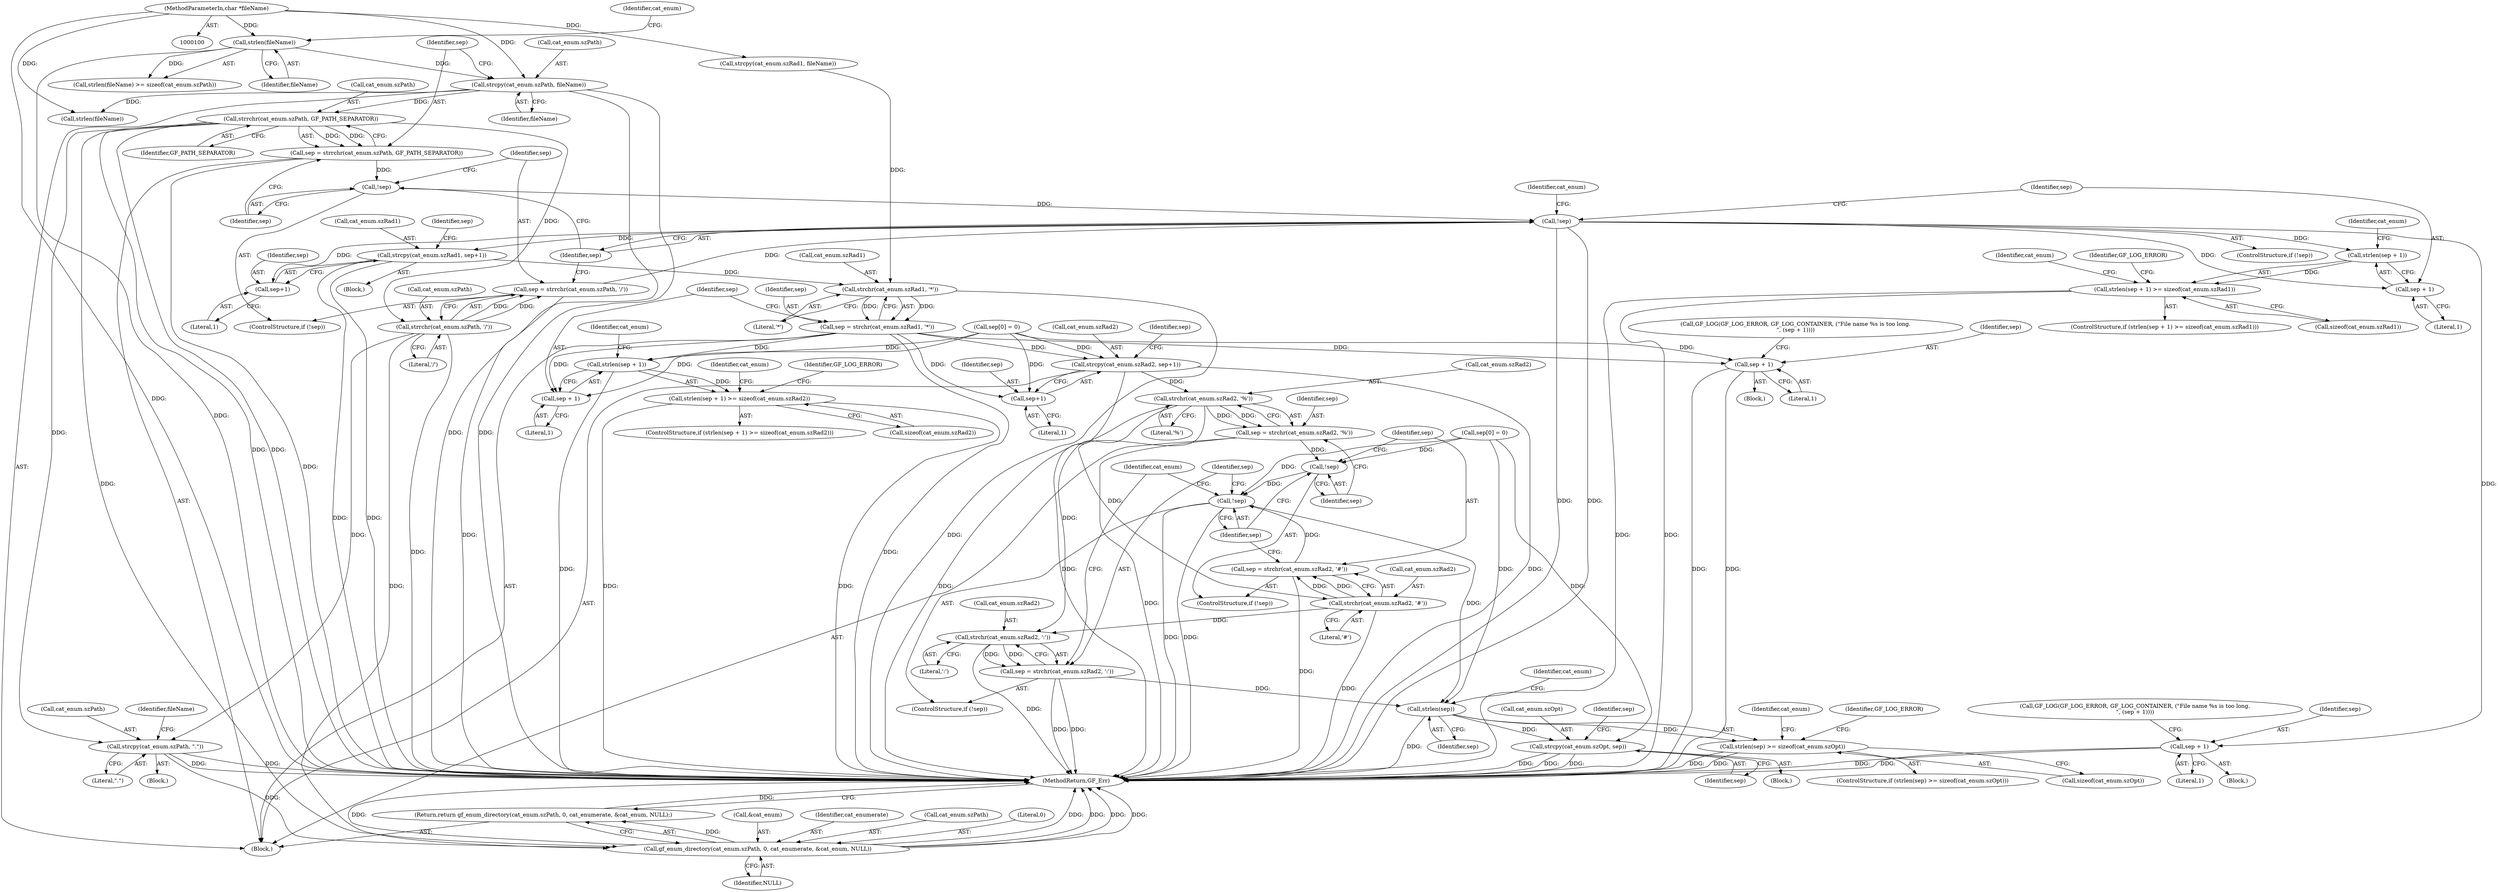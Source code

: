 digraph "0_gpac_35ab4475a7df9b2a4bcab235e379c0c3ec543658@API" {
"1000177" [label="(Call,strrchr(cat_enum.szPath, GF_PATH_SEPARATOR))"];
"1000170" [label="(Call,strcpy(cat_enum.szPath, fileName))"];
"1000155" [label="(Call,strlen(fileName))"];
"1000102" [label="(MethodParameterIn,char *fileName)"];
"1000175" [label="(Call,sep = strrchr(cat_enum.szPath, GF_PATH_SEPARATOR))"];
"1000183" [label="(Call,!sep)"];
"1000193" [label="(Call,!sep)"];
"1000227" [label="(Call,strlen(sep + 1))"];
"1000226" [label="(Call,strlen(sep + 1) >= sizeof(cat_enum.szRad1))"];
"1000228" [label="(Call,sep + 1)"];
"1000241" [label="(Call,sep + 1)"];
"1000246" [label="(Call,strcpy(cat_enum.szRad1, sep+1))"];
"1000260" [label="(Call,strchr(cat_enum.szRad1, '*'))"];
"1000258" [label="(Call,sep = strchr(cat_enum.szRad1, '*'))"];
"1000267" [label="(Call,strlen(sep + 1))"];
"1000266" [label="(Call,strlen(sep + 1) >= sizeof(cat_enum.szRad2))"];
"1000268" [label="(Call,sep + 1)"];
"1000281" [label="(Call,sep + 1)"];
"1000286" [label="(Call,strcpy(cat_enum.szRad2, sep+1))"];
"1000300" [label="(Call,strchr(cat_enum.szRad2, '%'))"];
"1000298" [label="(Call,sep = strchr(cat_enum.szRad2, '%'))"];
"1000306" [label="(Call,!sep)"];
"1000316" [label="(Call,!sep)"];
"1000335" [label="(Call,strlen(sep))"];
"1000334" [label="(Call,strlen(sep) >= sizeof(cat_enum.szOpt))"];
"1000350" [label="(Call,strcpy(cat_enum.szOpt, sep))"];
"1000310" [label="(Call,strchr(cat_enum.szRad2, '#'))"];
"1000308" [label="(Call,sep = strchr(cat_enum.szRad2, '#'))"];
"1000320" [label="(Call,strchr(cat_enum.szRad2, ':'))"];
"1000318" [label="(Call,sep = strchr(cat_enum.szRad2, ':'))"];
"1000290" [label="(Call,sep+1)"];
"1000250" [label="(Call,sep+1)"];
"1000187" [label="(Call,strrchr(cat_enum.szPath, '/'))"];
"1000185" [label="(Call,sep = strrchr(cat_enum.szPath, '/'))"];
"1000196" [label="(Call,strcpy(cat_enum.szPath, \".\"))"];
"1000361" [label="(Call,gf_enum_directory(cat_enum.szPath, 0, cat_enumerate, &cat_enum, NULL))"];
"1000360" [label="(Return,return gf_enum_directory(cat_enum.szPath, 0, cat_enumerate, &cat_enum, NULL);)"];
"1000287" [label="(Call,cat_enum.szRad2)"];
"1000333" [label="(ControlStructure,if (strlen(sep) >= sizeof(cat_enum.szOpt)))"];
"1000195" [label="(Block,)"];
"1000227" [label="(Call,strlen(sep + 1))"];
"1000316" [label="(Call,!sep)"];
"1000315" [label="(ControlStructure,if (!sep))"];
"1000185" [label="(Call,sep = strrchr(cat_enum.szPath, '/'))"];
"1000351" [label="(Call,cat_enum.szOpt)"];
"1000369" [label="(Identifier,NULL)"];
"1000110" [label="(Block,)"];
"1000155" [label="(Call,strlen(fileName))"];
"1000320" [label="(Call,strchr(cat_enum.szRad2, ':'))"];
"1000293" [label="(Call,sep[0] = 0)"];
"1000218" [label="(Call,strcpy(cat_enum.szRad1, fileName))"];
"1000307" [label="(Identifier,sep)"];
"1000354" [label="(Identifier,sep)"];
"1000317" [label="(Identifier,sep)"];
"1000259" [label="(Identifier,sep)"];
"1000357" [label="(Identifier,sep)"];
"1000186" [label="(Identifier,sep)"];
"1000334" [label="(Call,strlen(sep) >= sizeof(cat_enum.szOpt))"];
"1000177" [label="(Call,strrchr(cat_enum.szPath, GF_PATH_SEPARATOR))"];
"1000276" [label="(Call,GF_LOG(GF_LOG_ERROR, GF_LOG_CONTAINER, (\"File name %s is too long.\n\", (sep + 1))))"];
"1000281" [label="(Call,sep + 1)"];
"1000305" [label="(ControlStructure,if (!sep))"];
"1000295" [label="(Identifier,sep)"];
"1000204" [label="(Identifier,fileName)"];
"1000248" [label="(Identifier,cat_enum)"];
"1000290" [label="(Call,sep+1)"];
"1000291" [label="(Identifier,sep)"];
"1000273" [label="(Identifier,cat_enum)"];
"1000350" [label="(Call,strcpy(cat_enum.szOpt, sep))"];
"1000191" [label="(Literal,'/')"];
"1000251" [label="(Identifier,sep)"];
"1000300" [label="(Call,strchr(cat_enum.szRad2, '%'))"];
"1000154" [label="(Call,strlen(fileName) >= sizeof(cat_enum.szPath))"];
"1000336" [label="(Identifier,sep)"];
"1000193" [label="(Call,!sep)"];
"1000321" [label="(Call,cat_enum.szRad2)"];
"1000176" [label="(Identifier,sep)"];
"1000182" [label="(ControlStructure,if (!sep))"];
"1000203" [label="(Call,strlen(fileName))"];
"1000253" [label="(Call,sep[0] = 0)"];
"1000361" [label="(Call,gf_enum_directory(cat_enum.szPath, 0, cat_enumerate, &cat_enum, NULL))"];
"1000236" [label="(Call,GF_LOG(GF_LOG_ERROR, GF_LOG_CONTAINER, (\"File name %s is too long.\n\", (sep + 1))))"];
"1000367" [label="(Call,&cat_enum)"];
"1000171" [label="(Call,cat_enum.szPath)"];
"1000225" [label="(ControlStructure,if (strlen(sep + 1) >= sizeof(cat_enum.szRad1)))"];
"1000366" [label="(Identifier,cat_enumerate)"];
"1000187" [label="(Call,strrchr(cat_enum.szPath, '/'))"];
"1000200" [label="(Literal,\".\")"];
"1000299" [label="(Identifier,sep)"];
"1000267" [label="(Call,strlen(sep + 1))"];
"1000288" [label="(Identifier,cat_enum)"];
"1000337" [label="(Call,sizeof(cat_enum.szOpt))"];
"1000250" [label="(Call,sep+1)"];
"1000352" [label="(Identifier,cat_enum)"];
"1000370" [label="(MethodReturn,GF_Err)"];
"1000255" [label="(Identifier,sep)"];
"1000194" [label="(Identifier,sep)"];
"1000102" [label="(MethodParameterIn,char *fileName)"];
"1000314" [label="(Literal,'#')"];
"1000188" [label="(Call,cat_enum.szPath)"];
"1000197" [label="(Call,cat_enum.szPath)"];
"1000339" [label="(Identifier,cat_enum)"];
"1000268" [label="(Call,sep + 1)"];
"1000306" [label="(Call,!sep)"];
"1000362" [label="(Call,cat_enum.szPath)"];
"1000301" [label="(Call,cat_enum.szRad2)"];
"1000298" [label="(Call,sep = strchr(cat_enum.szRad2, '%'))"];
"1000226" [label="(Call,strlen(sep + 1) >= sizeof(cat_enum.szRad1))"];
"1000327" [label="(Identifier,cat_enum)"];
"1000170" [label="(Call,strcpy(cat_enum.szPath, fileName))"];
"1000233" [label="(Identifier,cat_enum)"];
"1000237" [label="(Identifier,GF_LOG_ERROR)"];
"1000159" [label="(Identifier,cat_enum)"];
"1000277" [label="(Identifier,GF_LOG_ERROR)"];
"1000192" [label="(ControlStructure,if (!sep))"];
"1000241" [label="(Call,sep + 1)"];
"1000265" [label="(ControlStructure,if (strlen(sep + 1) >= sizeof(cat_enum.szRad2)))"];
"1000252" [label="(Literal,1)"];
"1000181" [label="(Identifier,GF_PATH_SEPARATOR)"];
"1000243" [label="(Literal,1)"];
"1000335" [label="(Call,strlen(sep))"];
"1000319" [label="(Identifier,sep)"];
"1000198" [label="(Identifier,cat_enum)"];
"1000231" [label="(Call,sizeof(cat_enum.szRad1))"];
"1000343" [label="(Identifier,GF_LOG_ERROR)"];
"1000286" [label="(Call,strcpy(cat_enum.szRad2, sep+1))"];
"1000230" [label="(Literal,1)"];
"1000279" [label="(Block,)"];
"1000282" [label="(Identifier,sep)"];
"1000260" [label="(Call,strchr(cat_enum.szRad1, '*'))"];
"1000269" [label="(Identifier,sep)"];
"1000228" [label="(Call,sep + 1)"];
"1000246" [label="(Call,strcpy(cat_enum.szRad1, sep+1))"];
"1000309" [label="(Identifier,sep)"];
"1000261" [label="(Call,cat_enum.szRad1)"];
"1000175" [label="(Call,sep = strrchr(cat_enum.szPath, GF_PATH_SEPARATOR))"];
"1000318" [label="(Call,sep = strchr(cat_enum.szRad2, ':'))"];
"1000229" [label="(Identifier,sep)"];
"1000365" [label="(Literal,0)"];
"1000196" [label="(Call,strcpy(cat_enum.szPath, \".\"))"];
"1000224" [label="(Block,)"];
"1000271" [label="(Call,sizeof(cat_enum.szRad2))"];
"1000174" [label="(Identifier,fileName)"];
"1000360" [label="(Return,return gf_enum_directory(cat_enum.szPath, 0, cat_enumerate, &cat_enum, NULL);)"];
"1000311" [label="(Call,cat_enum.szRad2)"];
"1000270" [label="(Literal,1)"];
"1000239" [label="(Block,)"];
"1000178" [label="(Call,cat_enum.szPath)"];
"1000308" [label="(Call,sep = strchr(cat_enum.szRad2, '#'))"];
"1000324" [label="(Literal,':')"];
"1000242" [label="(Identifier,sep)"];
"1000264" [label="(Literal,'*')"];
"1000258" [label="(Call,sep = strchr(cat_enum.szRad1, '*'))"];
"1000292" [label="(Literal,1)"];
"1000310" [label="(Call,strchr(cat_enum.szRad2, '#'))"];
"1000332" [label="(Block,)"];
"1000156" [label="(Identifier,fileName)"];
"1000304" [label="(Literal,'%')"];
"1000247" [label="(Call,cat_enum.szRad1)"];
"1000266" [label="(Call,strlen(sep + 1) >= sizeof(cat_enum.szRad2))"];
"1000283" [label="(Literal,1)"];
"1000184" [label="(Identifier,sep)"];
"1000183" [label="(Call,!sep)"];
"1000177" -> "1000175"  [label="AST: "];
"1000177" -> "1000181"  [label="CFG: "];
"1000178" -> "1000177"  [label="AST: "];
"1000181" -> "1000177"  [label="AST: "];
"1000175" -> "1000177"  [label="CFG: "];
"1000177" -> "1000370"  [label="DDG: "];
"1000177" -> "1000370"  [label="DDG: "];
"1000177" -> "1000175"  [label="DDG: "];
"1000177" -> "1000175"  [label="DDG: "];
"1000170" -> "1000177"  [label="DDG: "];
"1000177" -> "1000187"  [label="DDG: "];
"1000177" -> "1000196"  [label="DDG: "];
"1000177" -> "1000361"  [label="DDG: "];
"1000170" -> "1000110"  [label="AST: "];
"1000170" -> "1000174"  [label="CFG: "];
"1000171" -> "1000170"  [label="AST: "];
"1000174" -> "1000170"  [label="AST: "];
"1000176" -> "1000170"  [label="CFG: "];
"1000170" -> "1000370"  [label="DDG: "];
"1000170" -> "1000370"  [label="DDG: "];
"1000155" -> "1000170"  [label="DDG: "];
"1000102" -> "1000170"  [label="DDG: "];
"1000170" -> "1000203"  [label="DDG: "];
"1000155" -> "1000154"  [label="AST: "];
"1000155" -> "1000156"  [label="CFG: "];
"1000156" -> "1000155"  [label="AST: "];
"1000159" -> "1000155"  [label="CFG: "];
"1000155" -> "1000370"  [label="DDG: "];
"1000155" -> "1000154"  [label="DDG: "];
"1000102" -> "1000155"  [label="DDG: "];
"1000102" -> "1000100"  [label="AST: "];
"1000102" -> "1000370"  [label="DDG: "];
"1000102" -> "1000203"  [label="DDG: "];
"1000102" -> "1000218"  [label="DDG: "];
"1000175" -> "1000110"  [label="AST: "];
"1000176" -> "1000175"  [label="AST: "];
"1000184" -> "1000175"  [label="CFG: "];
"1000175" -> "1000370"  [label="DDG: "];
"1000175" -> "1000183"  [label="DDG: "];
"1000183" -> "1000182"  [label="AST: "];
"1000183" -> "1000184"  [label="CFG: "];
"1000184" -> "1000183"  [label="AST: "];
"1000186" -> "1000183"  [label="CFG: "];
"1000194" -> "1000183"  [label="CFG: "];
"1000183" -> "1000193"  [label="DDG: "];
"1000193" -> "1000192"  [label="AST: "];
"1000193" -> "1000194"  [label="CFG: "];
"1000194" -> "1000193"  [label="AST: "];
"1000198" -> "1000193"  [label="CFG: "];
"1000229" -> "1000193"  [label="CFG: "];
"1000193" -> "1000370"  [label="DDG: "];
"1000193" -> "1000370"  [label="DDG: "];
"1000185" -> "1000193"  [label="DDG: "];
"1000193" -> "1000227"  [label="DDG: "];
"1000193" -> "1000228"  [label="DDG: "];
"1000193" -> "1000241"  [label="DDG: "];
"1000193" -> "1000246"  [label="DDG: "];
"1000193" -> "1000250"  [label="DDG: "];
"1000227" -> "1000226"  [label="AST: "];
"1000227" -> "1000228"  [label="CFG: "];
"1000228" -> "1000227"  [label="AST: "];
"1000233" -> "1000227"  [label="CFG: "];
"1000227" -> "1000226"  [label="DDG: "];
"1000226" -> "1000225"  [label="AST: "];
"1000226" -> "1000231"  [label="CFG: "];
"1000231" -> "1000226"  [label="AST: "];
"1000237" -> "1000226"  [label="CFG: "];
"1000248" -> "1000226"  [label="CFG: "];
"1000226" -> "1000370"  [label="DDG: "];
"1000226" -> "1000370"  [label="DDG: "];
"1000228" -> "1000230"  [label="CFG: "];
"1000229" -> "1000228"  [label="AST: "];
"1000230" -> "1000228"  [label="AST: "];
"1000241" -> "1000239"  [label="AST: "];
"1000241" -> "1000243"  [label="CFG: "];
"1000242" -> "1000241"  [label="AST: "];
"1000243" -> "1000241"  [label="AST: "];
"1000236" -> "1000241"  [label="CFG: "];
"1000241" -> "1000370"  [label="DDG: "];
"1000241" -> "1000370"  [label="DDG: "];
"1000246" -> "1000224"  [label="AST: "];
"1000246" -> "1000250"  [label="CFG: "];
"1000247" -> "1000246"  [label="AST: "];
"1000250" -> "1000246"  [label="AST: "];
"1000255" -> "1000246"  [label="CFG: "];
"1000246" -> "1000370"  [label="DDG: "];
"1000246" -> "1000370"  [label="DDG: "];
"1000246" -> "1000260"  [label="DDG: "];
"1000260" -> "1000258"  [label="AST: "];
"1000260" -> "1000264"  [label="CFG: "];
"1000261" -> "1000260"  [label="AST: "];
"1000264" -> "1000260"  [label="AST: "];
"1000258" -> "1000260"  [label="CFG: "];
"1000260" -> "1000370"  [label="DDG: "];
"1000260" -> "1000258"  [label="DDG: "];
"1000260" -> "1000258"  [label="DDG: "];
"1000218" -> "1000260"  [label="DDG: "];
"1000258" -> "1000110"  [label="AST: "];
"1000259" -> "1000258"  [label="AST: "];
"1000269" -> "1000258"  [label="CFG: "];
"1000258" -> "1000370"  [label="DDG: "];
"1000258" -> "1000267"  [label="DDG: "];
"1000258" -> "1000268"  [label="DDG: "];
"1000258" -> "1000281"  [label="DDG: "];
"1000258" -> "1000286"  [label="DDG: "];
"1000258" -> "1000290"  [label="DDG: "];
"1000267" -> "1000266"  [label="AST: "];
"1000267" -> "1000268"  [label="CFG: "];
"1000268" -> "1000267"  [label="AST: "];
"1000273" -> "1000267"  [label="CFG: "];
"1000267" -> "1000370"  [label="DDG: "];
"1000267" -> "1000266"  [label="DDG: "];
"1000253" -> "1000267"  [label="DDG: "];
"1000266" -> "1000265"  [label="AST: "];
"1000266" -> "1000271"  [label="CFG: "];
"1000271" -> "1000266"  [label="AST: "];
"1000277" -> "1000266"  [label="CFG: "];
"1000288" -> "1000266"  [label="CFG: "];
"1000266" -> "1000370"  [label="DDG: "];
"1000266" -> "1000370"  [label="DDG: "];
"1000268" -> "1000270"  [label="CFG: "];
"1000269" -> "1000268"  [label="AST: "];
"1000270" -> "1000268"  [label="AST: "];
"1000253" -> "1000268"  [label="DDG: "];
"1000281" -> "1000279"  [label="AST: "];
"1000281" -> "1000283"  [label="CFG: "];
"1000282" -> "1000281"  [label="AST: "];
"1000283" -> "1000281"  [label="AST: "];
"1000276" -> "1000281"  [label="CFG: "];
"1000281" -> "1000370"  [label="DDG: "];
"1000281" -> "1000370"  [label="DDG: "];
"1000253" -> "1000281"  [label="DDG: "];
"1000286" -> "1000110"  [label="AST: "];
"1000286" -> "1000290"  [label="CFG: "];
"1000287" -> "1000286"  [label="AST: "];
"1000290" -> "1000286"  [label="AST: "];
"1000295" -> "1000286"  [label="CFG: "];
"1000286" -> "1000370"  [label="DDG: "];
"1000286" -> "1000370"  [label="DDG: "];
"1000253" -> "1000286"  [label="DDG: "];
"1000286" -> "1000300"  [label="DDG: "];
"1000300" -> "1000298"  [label="AST: "];
"1000300" -> "1000304"  [label="CFG: "];
"1000301" -> "1000300"  [label="AST: "];
"1000304" -> "1000300"  [label="AST: "];
"1000298" -> "1000300"  [label="CFG: "];
"1000300" -> "1000370"  [label="DDG: "];
"1000300" -> "1000298"  [label="DDG: "];
"1000300" -> "1000298"  [label="DDG: "];
"1000300" -> "1000310"  [label="DDG: "];
"1000300" -> "1000320"  [label="DDG: "];
"1000298" -> "1000110"  [label="AST: "];
"1000299" -> "1000298"  [label="AST: "];
"1000307" -> "1000298"  [label="CFG: "];
"1000298" -> "1000370"  [label="DDG: "];
"1000298" -> "1000306"  [label="DDG: "];
"1000306" -> "1000305"  [label="AST: "];
"1000306" -> "1000307"  [label="CFG: "];
"1000307" -> "1000306"  [label="AST: "];
"1000309" -> "1000306"  [label="CFG: "];
"1000317" -> "1000306"  [label="CFG: "];
"1000293" -> "1000306"  [label="DDG: "];
"1000306" -> "1000316"  [label="DDG: "];
"1000316" -> "1000315"  [label="AST: "];
"1000316" -> "1000317"  [label="CFG: "];
"1000317" -> "1000316"  [label="AST: "];
"1000319" -> "1000316"  [label="CFG: "];
"1000327" -> "1000316"  [label="CFG: "];
"1000316" -> "1000370"  [label="DDG: "];
"1000316" -> "1000370"  [label="DDG: "];
"1000308" -> "1000316"  [label="DDG: "];
"1000293" -> "1000316"  [label="DDG: "];
"1000316" -> "1000335"  [label="DDG: "];
"1000335" -> "1000334"  [label="AST: "];
"1000335" -> "1000336"  [label="CFG: "];
"1000336" -> "1000335"  [label="AST: "];
"1000339" -> "1000335"  [label="CFG: "];
"1000335" -> "1000370"  [label="DDG: "];
"1000335" -> "1000334"  [label="DDG: "];
"1000293" -> "1000335"  [label="DDG: "];
"1000318" -> "1000335"  [label="DDG: "];
"1000335" -> "1000350"  [label="DDG: "];
"1000334" -> "1000333"  [label="AST: "];
"1000334" -> "1000337"  [label="CFG: "];
"1000337" -> "1000334"  [label="AST: "];
"1000343" -> "1000334"  [label="CFG: "];
"1000352" -> "1000334"  [label="CFG: "];
"1000334" -> "1000370"  [label="DDG: "];
"1000334" -> "1000370"  [label="DDG: "];
"1000350" -> "1000332"  [label="AST: "];
"1000350" -> "1000354"  [label="CFG: "];
"1000351" -> "1000350"  [label="AST: "];
"1000354" -> "1000350"  [label="AST: "];
"1000357" -> "1000350"  [label="CFG: "];
"1000350" -> "1000370"  [label="DDG: "];
"1000350" -> "1000370"  [label="DDG: "];
"1000350" -> "1000370"  [label="DDG: "];
"1000293" -> "1000350"  [label="DDG: "];
"1000310" -> "1000308"  [label="AST: "];
"1000310" -> "1000314"  [label="CFG: "];
"1000311" -> "1000310"  [label="AST: "];
"1000314" -> "1000310"  [label="AST: "];
"1000308" -> "1000310"  [label="CFG: "];
"1000310" -> "1000370"  [label="DDG: "];
"1000310" -> "1000308"  [label="DDG: "];
"1000310" -> "1000308"  [label="DDG: "];
"1000310" -> "1000320"  [label="DDG: "];
"1000308" -> "1000305"  [label="AST: "];
"1000309" -> "1000308"  [label="AST: "];
"1000317" -> "1000308"  [label="CFG: "];
"1000308" -> "1000370"  [label="DDG: "];
"1000320" -> "1000318"  [label="AST: "];
"1000320" -> "1000324"  [label="CFG: "];
"1000321" -> "1000320"  [label="AST: "];
"1000324" -> "1000320"  [label="AST: "];
"1000318" -> "1000320"  [label="CFG: "];
"1000320" -> "1000370"  [label="DDG: "];
"1000320" -> "1000318"  [label="DDG: "];
"1000320" -> "1000318"  [label="DDG: "];
"1000318" -> "1000315"  [label="AST: "];
"1000319" -> "1000318"  [label="AST: "];
"1000327" -> "1000318"  [label="CFG: "];
"1000318" -> "1000370"  [label="DDG: "];
"1000318" -> "1000370"  [label="DDG: "];
"1000290" -> "1000292"  [label="CFG: "];
"1000291" -> "1000290"  [label="AST: "];
"1000292" -> "1000290"  [label="AST: "];
"1000253" -> "1000290"  [label="DDG: "];
"1000250" -> "1000252"  [label="CFG: "];
"1000251" -> "1000250"  [label="AST: "];
"1000252" -> "1000250"  [label="AST: "];
"1000187" -> "1000185"  [label="AST: "];
"1000187" -> "1000191"  [label="CFG: "];
"1000188" -> "1000187"  [label="AST: "];
"1000191" -> "1000187"  [label="AST: "];
"1000185" -> "1000187"  [label="CFG: "];
"1000187" -> "1000370"  [label="DDG: "];
"1000187" -> "1000185"  [label="DDG: "];
"1000187" -> "1000185"  [label="DDG: "];
"1000187" -> "1000196"  [label="DDG: "];
"1000187" -> "1000361"  [label="DDG: "];
"1000185" -> "1000182"  [label="AST: "];
"1000186" -> "1000185"  [label="AST: "];
"1000194" -> "1000185"  [label="CFG: "];
"1000185" -> "1000370"  [label="DDG: "];
"1000196" -> "1000195"  [label="AST: "];
"1000196" -> "1000200"  [label="CFG: "];
"1000197" -> "1000196"  [label="AST: "];
"1000200" -> "1000196"  [label="AST: "];
"1000204" -> "1000196"  [label="CFG: "];
"1000196" -> "1000370"  [label="DDG: "];
"1000196" -> "1000370"  [label="DDG: "];
"1000196" -> "1000361"  [label="DDG: "];
"1000361" -> "1000360"  [label="AST: "];
"1000361" -> "1000369"  [label="CFG: "];
"1000362" -> "1000361"  [label="AST: "];
"1000365" -> "1000361"  [label="AST: "];
"1000366" -> "1000361"  [label="AST: "];
"1000367" -> "1000361"  [label="AST: "];
"1000369" -> "1000361"  [label="AST: "];
"1000360" -> "1000361"  [label="CFG: "];
"1000361" -> "1000370"  [label="DDG: "];
"1000361" -> "1000370"  [label="DDG: "];
"1000361" -> "1000370"  [label="DDG: "];
"1000361" -> "1000370"  [label="DDG: "];
"1000361" -> "1000370"  [label="DDG: "];
"1000361" -> "1000360"  [label="DDG: "];
"1000360" -> "1000110"  [label="AST: "];
"1000370" -> "1000360"  [label="CFG: "];
"1000360" -> "1000370"  [label="DDG: "];
}
